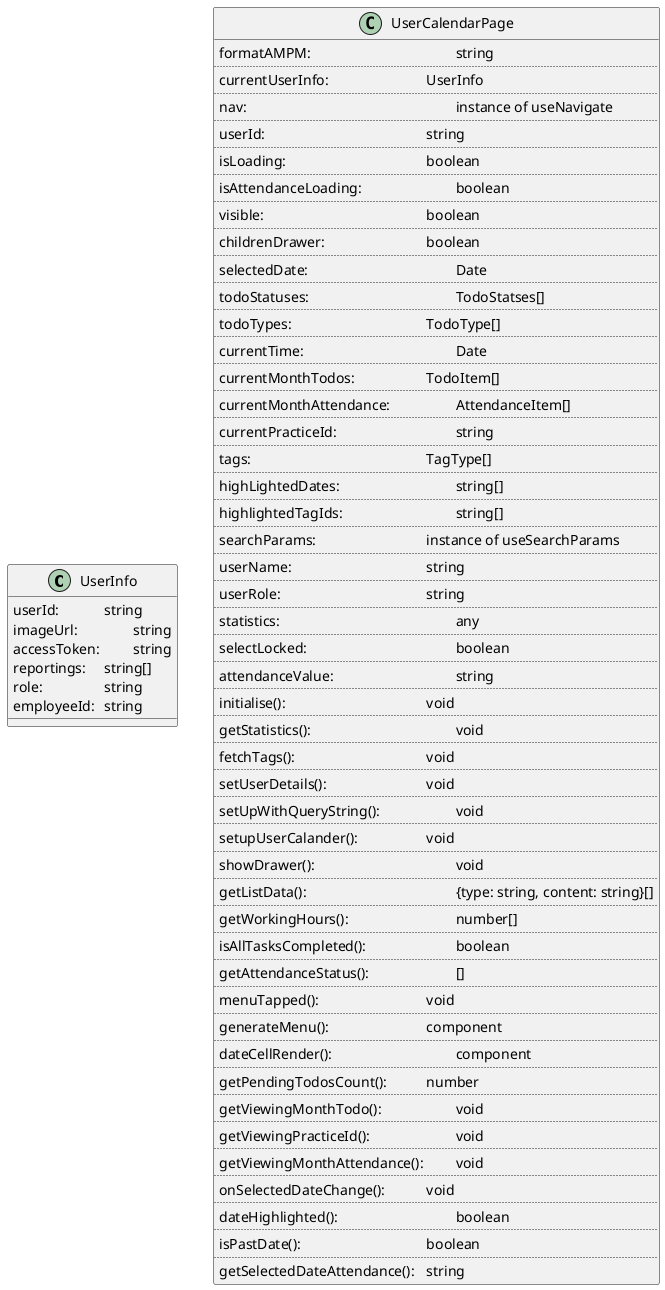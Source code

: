 @startuml UserCalendarPage

class UserInfo {
  userId: \t\t string
  imageUrl: \t\t string
  accessToken: \t string
  reportings: \t string[]
  role: \t\t string
  employeeId: \t string
}

class UserCalendarPage {
    formatAMPM: \t\t\t\t\t string
    ..
    currentUserInfo: \t\t\t\t UserInfo
    ..
    nav: \t\t\t\t\t\t\t instance of useNavigate
    ..
    userId: \t\t\t\t\t\t string
    ..
    isLoading: \t\t\t\t\t boolean
    ..
    isAttendanceLoading: \t\t\t boolean
    ..
    visible: \t\t\t\t\t\t boolean
    ..
    childrenDrawer: \t\t\t\t boolean
    ..
    selectedDate: \t\t\t\t\t Date
    ..
    todoStatuses: \t\t\t\t\t TodoStatses[]
    ..
    todoTypes: \t\t\t\t\t TodoType[]
    ..
    currentTime: \t\t\t\t\t Date
    ..
    currentMonthTodos: \t\t\t TodoItem[]
    ..
    currentMonthAttendance: \t\t AttendanceItem[]
    ..
    currentPracticeId: \t\t\t\t string
    ..
    tags: \t\t\t\t\t\t TagType[]
    ..
    highLightedDates: \t\t\t\t string[]
    ..
    highlightedTagIds: \t\t\t\t string[]
    ..
    searchParams: \t\t\t\t instance of useSearchParams
    ..
    userName: \t\t\t\t\t string
    ..
    userRole: \t\t\t\t\t string
    ..
    statistics: \t\t\t\t\t\t any
    ..
    selectLocked: \t\t\t\t\t boolean
    ..
    attendanceValue: \t\t\t\t string
    ..
    initialise(): \t\t\t\t\t void
    ..
    getStatistics(): \t\t\t\t\t void
    ..
    fetchTags(): \t\t\t\t\t void
    ..
    setUserDetails(): \t\t\t\t void
    ..
    setUpWithQueryString(): \t\t\t void
    ..
    setupUserCalander(): \t\t\t void
    ..
    showDrawer(): \t\t\t\t\t void
    ..
    getListData(): \t\t\t\t\t {type: string, content: string}[]
    ..
    getWorkingHours(): \t\t\t\t number[]
    ..
    isAllTasksCompleted(): \t\t\t boolean
    ..
    getAttendanceStatus(): \t\t\t []
    ..
    menuTapped(): \t\t\t\t void
    ..
    generateMenu(): \t\t\t\t component
    ..
    dateCellRender(): \t\t\t\t component
    ..
    getPendingTodosCount(): \t\t number
    ..
    getViewingMonthTodo(): \t\t\t void
    ..
    getViewingPracticeId(): \t\t\t void
    ..
    getViewingMonthAttendance(): \t void
    ..
    onSelectedDateChange(): \t\t void
    ..
    dateHighlighted(): \t\t\t\t boolean
    ..
    isPastDate(): \t\t\t\t\t boolean
    ..
    getSelectedDateAttendance(): \t string
}
@enduml